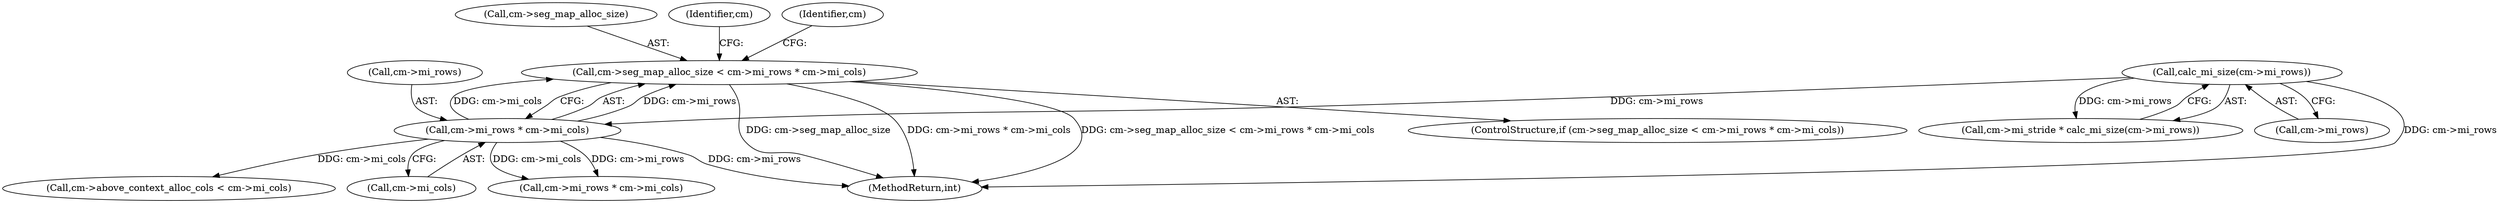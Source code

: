 digraph "0_Android_fdb1b40e7bb147c07bda988c9501ad223795d12d@pointer" {
"1000135" [label="(Call,cm->seg_map_alloc_size < cm->mi_rows * cm->mi_cols)"];
"1000139" [label="(Call,cm->mi_rows * cm->mi_cols)"];
"1000116" [label="(Call,calc_mi_size(cm->mi_rows))"];
"1000136" [label="(Call,cm->seg_map_alloc_size)"];
"1000134" [label="(ControlStructure,if (cm->seg_map_alloc_size < cm->mi_rows * cm->mi_cols))"];
"1000148" [label="(Identifier,cm)"];
"1000139" [label="(Call,cm->mi_rows * cm->mi_cols)"];
"1000163" [label="(Identifier,cm)"];
"1000140" [label="(Call,cm->mi_rows)"];
"1000135" [label="(Call,cm->seg_map_alloc_size < cm->mi_rows * cm->mi_cols)"];
"1000117" [label="(Call,cm->mi_rows)"];
"1000116" [label="(Call,calc_mi_size(cm->mi_rows))"];
"1000152" [label="(Call,cm->mi_rows * cm->mi_cols)"];
"1000112" [label="(Call,cm->mi_stride * calc_mi_size(cm->mi_rows))"];
"1000143" [label="(Call,cm->mi_cols)"];
"1000243" [label="(MethodReturn,int)"];
"1000161" [label="(Call,cm->above_context_alloc_cols < cm->mi_cols)"];
"1000135" -> "1000134"  [label="AST: "];
"1000135" -> "1000139"  [label="CFG: "];
"1000136" -> "1000135"  [label="AST: "];
"1000139" -> "1000135"  [label="AST: "];
"1000148" -> "1000135"  [label="CFG: "];
"1000163" -> "1000135"  [label="CFG: "];
"1000135" -> "1000243"  [label="DDG: cm->mi_rows * cm->mi_cols"];
"1000135" -> "1000243"  [label="DDG: cm->seg_map_alloc_size < cm->mi_rows * cm->mi_cols"];
"1000135" -> "1000243"  [label="DDG: cm->seg_map_alloc_size"];
"1000139" -> "1000135"  [label="DDG: cm->mi_rows"];
"1000139" -> "1000135"  [label="DDG: cm->mi_cols"];
"1000139" -> "1000143"  [label="CFG: "];
"1000140" -> "1000139"  [label="AST: "];
"1000143" -> "1000139"  [label="AST: "];
"1000139" -> "1000243"  [label="DDG: cm->mi_rows"];
"1000116" -> "1000139"  [label="DDG: cm->mi_rows"];
"1000139" -> "1000152"  [label="DDG: cm->mi_rows"];
"1000139" -> "1000152"  [label="DDG: cm->mi_cols"];
"1000139" -> "1000161"  [label="DDG: cm->mi_cols"];
"1000116" -> "1000112"  [label="AST: "];
"1000116" -> "1000117"  [label="CFG: "];
"1000117" -> "1000116"  [label="AST: "];
"1000112" -> "1000116"  [label="CFG: "];
"1000116" -> "1000243"  [label="DDG: cm->mi_rows"];
"1000116" -> "1000112"  [label="DDG: cm->mi_rows"];
}
